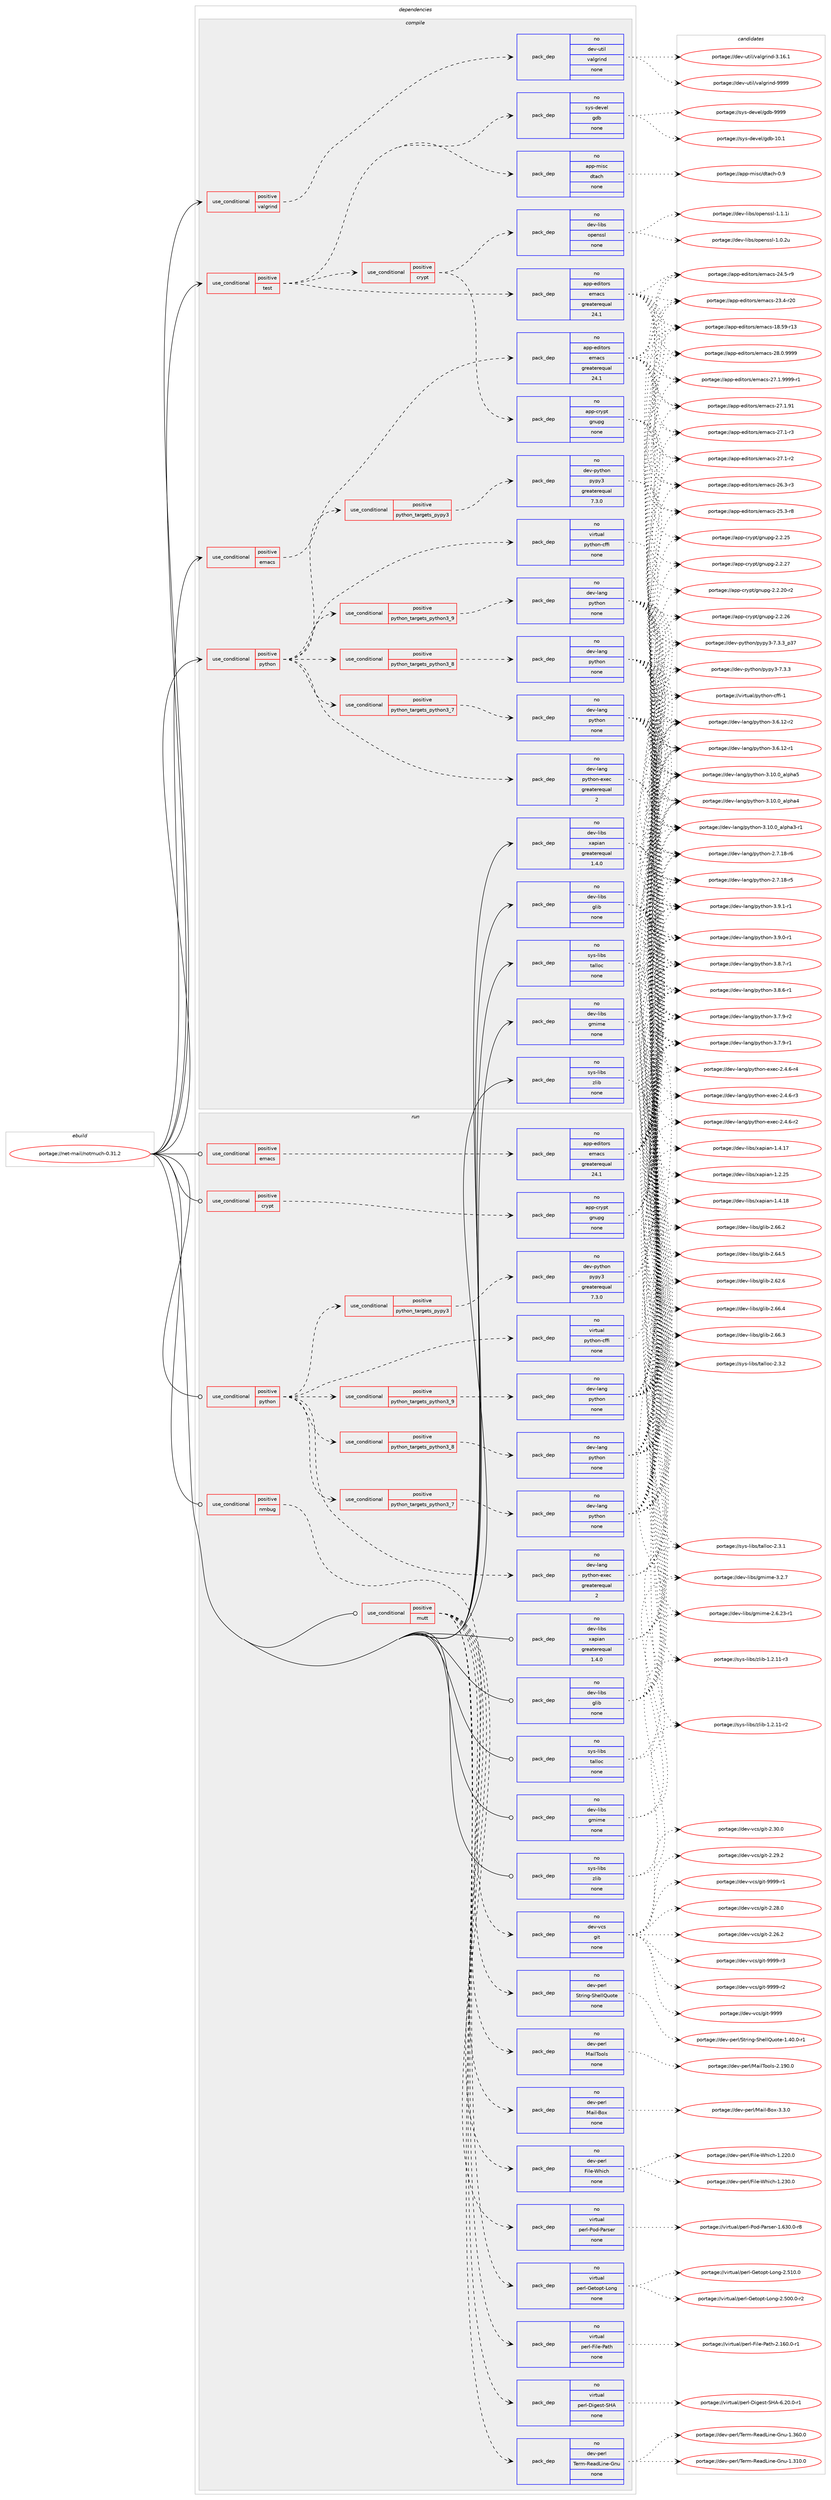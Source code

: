 digraph prolog {

# *************
# Graph options
# *************

newrank=true;
concentrate=true;
compound=true;
graph [rankdir=LR,fontname=Helvetica,fontsize=10,ranksep=1.5];#, ranksep=2.5, nodesep=0.2];
edge  [arrowhead=vee];
node  [fontname=Helvetica,fontsize=10];

# **********
# The ebuild
# **********

subgraph cluster_leftcol {
color=gray;
label=<<i>ebuild</i>>;
id [label="portage://net-mail/notmuch-0.31.2", color=red, width=4, href="../net-mail/notmuch-0.31.2.svg"];
}

# ****************
# The dependencies
# ****************

subgraph cluster_midcol {
color=gray;
label=<<i>dependencies</i>>;
subgraph cluster_compile {
fillcolor="#eeeeee";
style=filled;
label=<<i>compile</i>>;
subgraph cond7686 {
dependency25230 [label=<<TABLE BORDER="0" CELLBORDER="1" CELLSPACING="0" CELLPADDING="4"><TR><TD ROWSPAN="3" CELLPADDING="10">use_conditional</TD></TR><TR><TD>positive</TD></TR><TR><TD>emacs</TD></TR></TABLE>>, shape=none, color=red];
subgraph pack17319 {
dependency25231 [label=<<TABLE BORDER="0" CELLBORDER="1" CELLSPACING="0" CELLPADDING="4" WIDTH="220"><TR><TD ROWSPAN="6" CELLPADDING="30">pack_dep</TD></TR><TR><TD WIDTH="110">no</TD></TR><TR><TD>app-editors</TD></TR><TR><TD>emacs</TD></TR><TR><TD>greaterequal</TD></TR><TR><TD>24.1</TD></TR></TABLE>>, shape=none, color=blue];
}
dependency25230:e -> dependency25231:w [weight=20,style="dashed",arrowhead="vee"];
}
id:e -> dependency25230:w [weight=20,style="solid",arrowhead="vee"];
subgraph cond7687 {
dependency25232 [label=<<TABLE BORDER="0" CELLBORDER="1" CELLSPACING="0" CELLPADDING="4"><TR><TD ROWSPAN="3" CELLPADDING="10">use_conditional</TD></TR><TR><TD>positive</TD></TR><TR><TD>python</TD></TR></TABLE>>, shape=none, color=red];
subgraph cond7688 {
dependency25233 [label=<<TABLE BORDER="0" CELLBORDER="1" CELLSPACING="0" CELLPADDING="4"><TR><TD ROWSPAN="3" CELLPADDING="10">use_conditional</TD></TR><TR><TD>positive</TD></TR><TR><TD>python_targets_pypy3</TD></TR></TABLE>>, shape=none, color=red];
subgraph pack17320 {
dependency25234 [label=<<TABLE BORDER="0" CELLBORDER="1" CELLSPACING="0" CELLPADDING="4" WIDTH="220"><TR><TD ROWSPAN="6" CELLPADDING="30">pack_dep</TD></TR><TR><TD WIDTH="110">no</TD></TR><TR><TD>dev-python</TD></TR><TR><TD>pypy3</TD></TR><TR><TD>greaterequal</TD></TR><TR><TD>7.3.0</TD></TR></TABLE>>, shape=none, color=blue];
}
dependency25233:e -> dependency25234:w [weight=20,style="dashed",arrowhead="vee"];
}
dependency25232:e -> dependency25233:w [weight=20,style="dashed",arrowhead="vee"];
subgraph cond7689 {
dependency25235 [label=<<TABLE BORDER="0" CELLBORDER="1" CELLSPACING="0" CELLPADDING="4"><TR><TD ROWSPAN="3" CELLPADDING="10">use_conditional</TD></TR><TR><TD>positive</TD></TR><TR><TD>python_targets_python3_7</TD></TR></TABLE>>, shape=none, color=red];
subgraph pack17321 {
dependency25236 [label=<<TABLE BORDER="0" CELLBORDER="1" CELLSPACING="0" CELLPADDING="4" WIDTH="220"><TR><TD ROWSPAN="6" CELLPADDING="30">pack_dep</TD></TR><TR><TD WIDTH="110">no</TD></TR><TR><TD>dev-lang</TD></TR><TR><TD>python</TD></TR><TR><TD>none</TD></TR><TR><TD></TD></TR></TABLE>>, shape=none, color=blue];
}
dependency25235:e -> dependency25236:w [weight=20,style="dashed",arrowhead="vee"];
}
dependency25232:e -> dependency25235:w [weight=20,style="dashed",arrowhead="vee"];
subgraph cond7690 {
dependency25237 [label=<<TABLE BORDER="0" CELLBORDER="1" CELLSPACING="0" CELLPADDING="4"><TR><TD ROWSPAN="3" CELLPADDING="10">use_conditional</TD></TR><TR><TD>positive</TD></TR><TR><TD>python_targets_python3_8</TD></TR></TABLE>>, shape=none, color=red];
subgraph pack17322 {
dependency25238 [label=<<TABLE BORDER="0" CELLBORDER="1" CELLSPACING="0" CELLPADDING="4" WIDTH="220"><TR><TD ROWSPAN="6" CELLPADDING="30">pack_dep</TD></TR><TR><TD WIDTH="110">no</TD></TR><TR><TD>dev-lang</TD></TR><TR><TD>python</TD></TR><TR><TD>none</TD></TR><TR><TD></TD></TR></TABLE>>, shape=none, color=blue];
}
dependency25237:e -> dependency25238:w [weight=20,style="dashed",arrowhead="vee"];
}
dependency25232:e -> dependency25237:w [weight=20,style="dashed",arrowhead="vee"];
subgraph cond7691 {
dependency25239 [label=<<TABLE BORDER="0" CELLBORDER="1" CELLSPACING="0" CELLPADDING="4"><TR><TD ROWSPAN="3" CELLPADDING="10">use_conditional</TD></TR><TR><TD>positive</TD></TR><TR><TD>python_targets_python3_9</TD></TR></TABLE>>, shape=none, color=red];
subgraph pack17323 {
dependency25240 [label=<<TABLE BORDER="0" CELLBORDER="1" CELLSPACING="0" CELLPADDING="4" WIDTH="220"><TR><TD ROWSPAN="6" CELLPADDING="30">pack_dep</TD></TR><TR><TD WIDTH="110">no</TD></TR><TR><TD>dev-lang</TD></TR><TR><TD>python</TD></TR><TR><TD>none</TD></TR><TR><TD></TD></TR></TABLE>>, shape=none, color=blue];
}
dependency25239:e -> dependency25240:w [weight=20,style="dashed",arrowhead="vee"];
}
dependency25232:e -> dependency25239:w [weight=20,style="dashed",arrowhead="vee"];
subgraph pack17324 {
dependency25241 [label=<<TABLE BORDER="0" CELLBORDER="1" CELLSPACING="0" CELLPADDING="4" WIDTH="220"><TR><TD ROWSPAN="6" CELLPADDING="30">pack_dep</TD></TR><TR><TD WIDTH="110">no</TD></TR><TR><TD>dev-lang</TD></TR><TR><TD>python-exec</TD></TR><TR><TD>greaterequal</TD></TR><TR><TD>2</TD></TR></TABLE>>, shape=none, color=blue];
}
dependency25232:e -> dependency25241:w [weight=20,style="dashed",arrowhead="vee"];
subgraph pack17325 {
dependency25242 [label=<<TABLE BORDER="0" CELLBORDER="1" CELLSPACING="0" CELLPADDING="4" WIDTH="220"><TR><TD ROWSPAN="6" CELLPADDING="30">pack_dep</TD></TR><TR><TD WIDTH="110">no</TD></TR><TR><TD>virtual</TD></TR><TR><TD>python-cffi</TD></TR><TR><TD>none</TD></TR><TR><TD></TD></TR></TABLE>>, shape=none, color=blue];
}
dependency25232:e -> dependency25242:w [weight=20,style="dashed",arrowhead="vee"];
}
id:e -> dependency25232:w [weight=20,style="solid",arrowhead="vee"];
subgraph cond7692 {
dependency25243 [label=<<TABLE BORDER="0" CELLBORDER="1" CELLSPACING="0" CELLPADDING="4"><TR><TD ROWSPAN="3" CELLPADDING="10">use_conditional</TD></TR><TR><TD>positive</TD></TR><TR><TD>test</TD></TR></TABLE>>, shape=none, color=red];
subgraph pack17326 {
dependency25244 [label=<<TABLE BORDER="0" CELLBORDER="1" CELLSPACING="0" CELLPADDING="4" WIDTH="220"><TR><TD ROWSPAN="6" CELLPADDING="30">pack_dep</TD></TR><TR><TD WIDTH="110">no</TD></TR><TR><TD>app-editors</TD></TR><TR><TD>emacs</TD></TR><TR><TD>greaterequal</TD></TR><TR><TD>24.1</TD></TR></TABLE>>, shape=none, color=blue];
}
dependency25243:e -> dependency25244:w [weight=20,style="dashed",arrowhead="vee"];
subgraph pack17327 {
dependency25245 [label=<<TABLE BORDER="0" CELLBORDER="1" CELLSPACING="0" CELLPADDING="4" WIDTH="220"><TR><TD ROWSPAN="6" CELLPADDING="30">pack_dep</TD></TR><TR><TD WIDTH="110">no</TD></TR><TR><TD>app-misc</TD></TR><TR><TD>dtach</TD></TR><TR><TD>none</TD></TR><TR><TD></TD></TR></TABLE>>, shape=none, color=blue];
}
dependency25243:e -> dependency25245:w [weight=20,style="dashed",arrowhead="vee"];
subgraph pack17328 {
dependency25246 [label=<<TABLE BORDER="0" CELLBORDER="1" CELLSPACING="0" CELLPADDING="4" WIDTH="220"><TR><TD ROWSPAN="6" CELLPADDING="30">pack_dep</TD></TR><TR><TD WIDTH="110">no</TD></TR><TR><TD>sys-devel</TD></TR><TR><TD>gdb</TD></TR><TR><TD>none</TD></TR><TR><TD></TD></TR></TABLE>>, shape=none, color=blue];
}
dependency25243:e -> dependency25246:w [weight=20,style="dashed",arrowhead="vee"];
subgraph cond7693 {
dependency25247 [label=<<TABLE BORDER="0" CELLBORDER="1" CELLSPACING="0" CELLPADDING="4"><TR><TD ROWSPAN="3" CELLPADDING="10">use_conditional</TD></TR><TR><TD>positive</TD></TR><TR><TD>crypt</TD></TR></TABLE>>, shape=none, color=red];
subgraph pack17329 {
dependency25248 [label=<<TABLE BORDER="0" CELLBORDER="1" CELLSPACING="0" CELLPADDING="4" WIDTH="220"><TR><TD ROWSPAN="6" CELLPADDING="30">pack_dep</TD></TR><TR><TD WIDTH="110">no</TD></TR><TR><TD>app-crypt</TD></TR><TR><TD>gnupg</TD></TR><TR><TD>none</TD></TR><TR><TD></TD></TR></TABLE>>, shape=none, color=blue];
}
dependency25247:e -> dependency25248:w [weight=20,style="dashed",arrowhead="vee"];
subgraph pack17330 {
dependency25249 [label=<<TABLE BORDER="0" CELLBORDER="1" CELLSPACING="0" CELLPADDING="4" WIDTH="220"><TR><TD ROWSPAN="6" CELLPADDING="30">pack_dep</TD></TR><TR><TD WIDTH="110">no</TD></TR><TR><TD>dev-libs</TD></TR><TR><TD>openssl</TD></TR><TR><TD>none</TD></TR><TR><TD></TD></TR></TABLE>>, shape=none, color=blue];
}
dependency25247:e -> dependency25249:w [weight=20,style="dashed",arrowhead="vee"];
}
dependency25243:e -> dependency25247:w [weight=20,style="dashed",arrowhead="vee"];
}
id:e -> dependency25243:w [weight=20,style="solid",arrowhead="vee"];
subgraph cond7694 {
dependency25250 [label=<<TABLE BORDER="0" CELLBORDER="1" CELLSPACING="0" CELLPADDING="4"><TR><TD ROWSPAN="3" CELLPADDING="10">use_conditional</TD></TR><TR><TD>positive</TD></TR><TR><TD>valgrind</TD></TR></TABLE>>, shape=none, color=red];
subgraph pack17331 {
dependency25251 [label=<<TABLE BORDER="0" CELLBORDER="1" CELLSPACING="0" CELLPADDING="4" WIDTH="220"><TR><TD ROWSPAN="6" CELLPADDING="30">pack_dep</TD></TR><TR><TD WIDTH="110">no</TD></TR><TR><TD>dev-util</TD></TR><TR><TD>valgrind</TD></TR><TR><TD>none</TD></TR><TR><TD></TD></TR></TABLE>>, shape=none, color=blue];
}
dependency25250:e -> dependency25251:w [weight=20,style="dashed",arrowhead="vee"];
}
id:e -> dependency25250:w [weight=20,style="solid",arrowhead="vee"];
subgraph pack17332 {
dependency25252 [label=<<TABLE BORDER="0" CELLBORDER="1" CELLSPACING="0" CELLPADDING="4" WIDTH="220"><TR><TD ROWSPAN="6" CELLPADDING="30">pack_dep</TD></TR><TR><TD WIDTH="110">no</TD></TR><TR><TD>dev-libs</TD></TR><TR><TD>glib</TD></TR><TR><TD>none</TD></TR><TR><TD></TD></TR></TABLE>>, shape=none, color=blue];
}
id:e -> dependency25252:w [weight=20,style="solid",arrowhead="vee"];
subgraph pack17333 {
dependency25253 [label=<<TABLE BORDER="0" CELLBORDER="1" CELLSPACING="0" CELLPADDING="4" WIDTH="220"><TR><TD ROWSPAN="6" CELLPADDING="30">pack_dep</TD></TR><TR><TD WIDTH="110">no</TD></TR><TR><TD>dev-libs</TD></TR><TR><TD>gmime</TD></TR><TR><TD>none</TD></TR><TR><TD></TD></TR></TABLE>>, shape=none, color=blue];
}
id:e -> dependency25253:w [weight=20,style="solid",arrowhead="vee"];
subgraph pack17334 {
dependency25254 [label=<<TABLE BORDER="0" CELLBORDER="1" CELLSPACING="0" CELLPADDING="4" WIDTH="220"><TR><TD ROWSPAN="6" CELLPADDING="30">pack_dep</TD></TR><TR><TD WIDTH="110">no</TD></TR><TR><TD>dev-libs</TD></TR><TR><TD>xapian</TD></TR><TR><TD>greaterequal</TD></TR><TR><TD>1.4.0</TD></TR></TABLE>>, shape=none, color=blue];
}
id:e -> dependency25254:w [weight=20,style="solid",arrowhead="vee"];
subgraph pack17335 {
dependency25255 [label=<<TABLE BORDER="0" CELLBORDER="1" CELLSPACING="0" CELLPADDING="4" WIDTH="220"><TR><TD ROWSPAN="6" CELLPADDING="30">pack_dep</TD></TR><TR><TD WIDTH="110">no</TD></TR><TR><TD>sys-libs</TD></TR><TR><TD>talloc</TD></TR><TR><TD>none</TD></TR><TR><TD></TD></TR></TABLE>>, shape=none, color=blue];
}
id:e -> dependency25255:w [weight=20,style="solid",arrowhead="vee"];
subgraph pack17336 {
dependency25256 [label=<<TABLE BORDER="0" CELLBORDER="1" CELLSPACING="0" CELLPADDING="4" WIDTH="220"><TR><TD ROWSPAN="6" CELLPADDING="30">pack_dep</TD></TR><TR><TD WIDTH="110">no</TD></TR><TR><TD>sys-libs</TD></TR><TR><TD>zlib</TD></TR><TR><TD>none</TD></TR><TR><TD></TD></TR></TABLE>>, shape=none, color=blue];
}
id:e -> dependency25256:w [weight=20,style="solid",arrowhead="vee"];
}
subgraph cluster_compileandrun {
fillcolor="#eeeeee";
style=filled;
label=<<i>compile and run</i>>;
}
subgraph cluster_run {
fillcolor="#eeeeee";
style=filled;
label=<<i>run</i>>;
subgraph cond7695 {
dependency25257 [label=<<TABLE BORDER="0" CELLBORDER="1" CELLSPACING="0" CELLPADDING="4"><TR><TD ROWSPAN="3" CELLPADDING="10">use_conditional</TD></TR><TR><TD>positive</TD></TR><TR><TD>crypt</TD></TR></TABLE>>, shape=none, color=red];
subgraph pack17337 {
dependency25258 [label=<<TABLE BORDER="0" CELLBORDER="1" CELLSPACING="0" CELLPADDING="4" WIDTH="220"><TR><TD ROWSPAN="6" CELLPADDING="30">pack_dep</TD></TR><TR><TD WIDTH="110">no</TD></TR><TR><TD>app-crypt</TD></TR><TR><TD>gnupg</TD></TR><TR><TD>none</TD></TR><TR><TD></TD></TR></TABLE>>, shape=none, color=blue];
}
dependency25257:e -> dependency25258:w [weight=20,style="dashed",arrowhead="vee"];
}
id:e -> dependency25257:w [weight=20,style="solid",arrowhead="odot"];
subgraph cond7696 {
dependency25259 [label=<<TABLE BORDER="0" CELLBORDER="1" CELLSPACING="0" CELLPADDING="4"><TR><TD ROWSPAN="3" CELLPADDING="10">use_conditional</TD></TR><TR><TD>positive</TD></TR><TR><TD>emacs</TD></TR></TABLE>>, shape=none, color=red];
subgraph pack17338 {
dependency25260 [label=<<TABLE BORDER="0" CELLBORDER="1" CELLSPACING="0" CELLPADDING="4" WIDTH="220"><TR><TD ROWSPAN="6" CELLPADDING="30">pack_dep</TD></TR><TR><TD WIDTH="110">no</TD></TR><TR><TD>app-editors</TD></TR><TR><TD>emacs</TD></TR><TR><TD>greaterequal</TD></TR><TR><TD>24.1</TD></TR></TABLE>>, shape=none, color=blue];
}
dependency25259:e -> dependency25260:w [weight=20,style="dashed",arrowhead="vee"];
}
id:e -> dependency25259:w [weight=20,style="solid",arrowhead="odot"];
subgraph cond7697 {
dependency25261 [label=<<TABLE BORDER="0" CELLBORDER="1" CELLSPACING="0" CELLPADDING="4"><TR><TD ROWSPAN="3" CELLPADDING="10">use_conditional</TD></TR><TR><TD>positive</TD></TR><TR><TD>mutt</TD></TR></TABLE>>, shape=none, color=red];
subgraph pack17339 {
dependency25262 [label=<<TABLE BORDER="0" CELLBORDER="1" CELLSPACING="0" CELLPADDING="4" WIDTH="220"><TR><TD ROWSPAN="6" CELLPADDING="30">pack_dep</TD></TR><TR><TD WIDTH="110">no</TD></TR><TR><TD>dev-perl</TD></TR><TR><TD>File-Which</TD></TR><TR><TD>none</TD></TR><TR><TD></TD></TR></TABLE>>, shape=none, color=blue];
}
dependency25261:e -> dependency25262:w [weight=20,style="dashed",arrowhead="vee"];
subgraph pack17340 {
dependency25263 [label=<<TABLE BORDER="0" CELLBORDER="1" CELLSPACING="0" CELLPADDING="4" WIDTH="220"><TR><TD ROWSPAN="6" CELLPADDING="30">pack_dep</TD></TR><TR><TD WIDTH="110">no</TD></TR><TR><TD>dev-perl</TD></TR><TR><TD>Mail-Box</TD></TR><TR><TD>none</TD></TR><TR><TD></TD></TR></TABLE>>, shape=none, color=blue];
}
dependency25261:e -> dependency25263:w [weight=20,style="dashed",arrowhead="vee"];
subgraph pack17341 {
dependency25264 [label=<<TABLE BORDER="0" CELLBORDER="1" CELLSPACING="0" CELLPADDING="4" WIDTH="220"><TR><TD ROWSPAN="6" CELLPADDING="30">pack_dep</TD></TR><TR><TD WIDTH="110">no</TD></TR><TR><TD>dev-perl</TD></TR><TR><TD>MailTools</TD></TR><TR><TD>none</TD></TR><TR><TD></TD></TR></TABLE>>, shape=none, color=blue];
}
dependency25261:e -> dependency25264:w [weight=20,style="dashed",arrowhead="vee"];
subgraph pack17342 {
dependency25265 [label=<<TABLE BORDER="0" CELLBORDER="1" CELLSPACING="0" CELLPADDING="4" WIDTH="220"><TR><TD ROWSPAN="6" CELLPADDING="30">pack_dep</TD></TR><TR><TD WIDTH="110">no</TD></TR><TR><TD>dev-perl</TD></TR><TR><TD>String-ShellQuote</TD></TR><TR><TD>none</TD></TR><TR><TD></TD></TR></TABLE>>, shape=none, color=blue];
}
dependency25261:e -> dependency25265:w [weight=20,style="dashed",arrowhead="vee"];
subgraph pack17343 {
dependency25266 [label=<<TABLE BORDER="0" CELLBORDER="1" CELLSPACING="0" CELLPADDING="4" WIDTH="220"><TR><TD ROWSPAN="6" CELLPADDING="30">pack_dep</TD></TR><TR><TD WIDTH="110">no</TD></TR><TR><TD>dev-perl</TD></TR><TR><TD>Term-ReadLine-Gnu</TD></TR><TR><TD>none</TD></TR><TR><TD></TD></TR></TABLE>>, shape=none, color=blue];
}
dependency25261:e -> dependency25266:w [weight=20,style="dashed",arrowhead="vee"];
subgraph pack17344 {
dependency25267 [label=<<TABLE BORDER="0" CELLBORDER="1" CELLSPACING="0" CELLPADDING="4" WIDTH="220"><TR><TD ROWSPAN="6" CELLPADDING="30">pack_dep</TD></TR><TR><TD WIDTH="110">no</TD></TR><TR><TD>virtual</TD></TR><TR><TD>perl-Digest-SHA</TD></TR><TR><TD>none</TD></TR><TR><TD></TD></TR></TABLE>>, shape=none, color=blue];
}
dependency25261:e -> dependency25267:w [weight=20,style="dashed",arrowhead="vee"];
subgraph pack17345 {
dependency25268 [label=<<TABLE BORDER="0" CELLBORDER="1" CELLSPACING="0" CELLPADDING="4" WIDTH="220"><TR><TD ROWSPAN="6" CELLPADDING="30">pack_dep</TD></TR><TR><TD WIDTH="110">no</TD></TR><TR><TD>virtual</TD></TR><TR><TD>perl-File-Path</TD></TR><TR><TD>none</TD></TR><TR><TD></TD></TR></TABLE>>, shape=none, color=blue];
}
dependency25261:e -> dependency25268:w [weight=20,style="dashed",arrowhead="vee"];
subgraph pack17346 {
dependency25269 [label=<<TABLE BORDER="0" CELLBORDER="1" CELLSPACING="0" CELLPADDING="4" WIDTH="220"><TR><TD ROWSPAN="6" CELLPADDING="30">pack_dep</TD></TR><TR><TD WIDTH="110">no</TD></TR><TR><TD>virtual</TD></TR><TR><TD>perl-Getopt-Long</TD></TR><TR><TD>none</TD></TR><TR><TD></TD></TR></TABLE>>, shape=none, color=blue];
}
dependency25261:e -> dependency25269:w [weight=20,style="dashed",arrowhead="vee"];
subgraph pack17347 {
dependency25270 [label=<<TABLE BORDER="0" CELLBORDER="1" CELLSPACING="0" CELLPADDING="4" WIDTH="220"><TR><TD ROWSPAN="6" CELLPADDING="30">pack_dep</TD></TR><TR><TD WIDTH="110">no</TD></TR><TR><TD>virtual</TD></TR><TR><TD>perl-Pod-Parser</TD></TR><TR><TD>none</TD></TR><TR><TD></TD></TR></TABLE>>, shape=none, color=blue];
}
dependency25261:e -> dependency25270:w [weight=20,style="dashed",arrowhead="vee"];
}
id:e -> dependency25261:w [weight=20,style="solid",arrowhead="odot"];
subgraph cond7698 {
dependency25271 [label=<<TABLE BORDER="0" CELLBORDER="1" CELLSPACING="0" CELLPADDING="4"><TR><TD ROWSPAN="3" CELLPADDING="10">use_conditional</TD></TR><TR><TD>positive</TD></TR><TR><TD>nmbug</TD></TR></TABLE>>, shape=none, color=red];
subgraph pack17348 {
dependency25272 [label=<<TABLE BORDER="0" CELLBORDER="1" CELLSPACING="0" CELLPADDING="4" WIDTH="220"><TR><TD ROWSPAN="6" CELLPADDING="30">pack_dep</TD></TR><TR><TD WIDTH="110">no</TD></TR><TR><TD>dev-vcs</TD></TR><TR><TD>git</TD></TR><TR><TD>none</TD></TR><TR><TD></TD></TR></TABLE>>, shape=none, color=blue];
}
dependency25271:e -> dependency25272:w [weight=20,style="dashed",arrowhead="vee"];
}
id:e -> dependency25271:w [weight=20,style="solid",arrowhead="odot"];
subgraph cond7699 {
dependency25273 [label=<<TABLE BORDER="0" CELLBORDER="1" CELLSPACING="0" CELLPADDING="4"><TR><TD ROWSPAN="3" CELLPADDING="10">use_conditional</TD></TR><TR><TD>positive</TD></TR><TR><TD>python</TD></TR></TABLE>>, shape=none, color=red];
subgraph cond7700 {
dependency25274 [label=<<TABLE BORDER="0" CELLBORDER="1" CELLSPACING="0" CELLPADDING="4"><TR><TD ROWSPAN="3" CELLPADDING="10">use_conditional</TD></TR><TR><TD>positive</TD></TR><TR><TD>python_targets_pypy3</TD></TR></TABLE>>, shape=none, color=red];
subgraph pack17349 {
dependency25275 [label=<<TABLE BORDER="0" CELLBORDER="1" CELLSPACING="0" CELLPADDING="4" WIDTH="220"><TR><TD ROWSPAN="6" CELLPADDING="30">pack_dep</TD></TR><TR><TD WIDTH="110">no</TD></TR><TR><TD>dev-python</TD></TR><TR><TD>pypy3</TD></TR><TR><TD>greaterequal</TD></TR><TR><TD>7.3.0</TD></TR></TABLE>>, shape=none, color=blue];
}
dependency25274:e -> dependency25275:w [weight=20,style="dashed",arrowhead="vee"];
}
dependency25273:e -> dependency25274:w [weight=20,style="dashed",arrowhead="vee"];
subgraph cond7701 {
dependency25276 [label=<<TABLE BORDER="0" CELLBORDER="1" CELLSPACING="0" CELLPADDING="4"><TR><TD ROWSPAN="3" CELLPADDING="10">use_conditional</TD></TR><TR><TD>positive</TD></TR><TR><TD>python_targets_python3_7</TD></TR></TABLE>>, shape=none, color=red];
subgraph pack17350 {
dependency25277 [label=<<TABLE BORDER="0" CELLBORDER="1" CELLSPACING="0" CELLPADDING="4" WIDTH="220"><TR><TD ROWSPAN="6" CELLPADDING="30">pack_dep</TD></TR><TR><TD WIDTH="110">no</TD></TR><TR><TD>dev-lang</TD></TR><TR><TD>python</TD></TR><TR><TD>none</TD></TR><TR><TD></TD></TR></TABLE>>, shape=none, color=blue];
}
dependency25276:e -> dependency25277:w [weight=20,style="dashed",arrowhead="vee"];
}
dependency25273:e -> dependency25276:w [weight=20,style="dashed",arrowhead="vee"];
subgraph cond7702 {
dependency25278 [label=<<TABLE BORDER="0" CELLBORDER="1" CELLSPACING="0" CELLPADDING="4"><TR><TD ROWSPAN="3" CELLPADDING="10">use_conditional</TD></TR><TR><TD>positive</TD></TR><TR><TD>python_targets_python3_8</TD></TR></TABLE>>, shape=none, color=red];
subgraph pack17351 {
dependency25279 [label=<<TABLE BORDER="0" CELLBORDER="1" CELLSPACING="0" CELLPADDING="4" WIDTH="220"><TR><TD ROWSPAN="6" CELLPADDING="30">pack_dep</TD></TR><TR><TD WIDTH="110">no</TD></TR><TR><TD>dev-lang</TD></TR><TR><TD>python</TD></TR><TR><TD>none</TD></TR><TR><TD></TD></TR></TABLE>>, shape=none, color=blue];
}
dependency25278:e -> dependency25279:w [weight=20,style="dashed",arrowhead="vee"];
}
dependency25273:e -> dependency25278:w [weight=20,style="dashed",arrowhead="vee"];
subgraph cond7703 {
dependency25280 [label=<<TABLE BORDER="0" CELLBORDER="1" CELLSPACING="0" CELLPADDING="4"><TR><TD ROWSPAN="3" CELLPADDING="10">use_conditional</TD></TR><TR><TD>positive</TD></TR><TR><TD>python_targets_python3_9</TD></TR></TABLE>>, shape=none, color=red];
subgraph pack17352 {
dependency25281 [label=<<TABLE BORDER="0" CELLBORDER="1" CELLSPACING="0" CELLPADDING="4" WIDTH="220"><TR><TD ROWSPAN="6" CELLPADDING="30">pack_dep</TD></TR><TR><TD WIDTH="110">no</TD></TR><TR><TD>dev-lang</TD></TR><TR><TD>python</TD></TR><TR><TD>none</TD></TR><TR><TD></TD></TR></TABLE>>, shape=none, color=blue];
}
dependency25280:e -> dependency25281:w [weight=20,style="dashed",arrowhead="vee"];
}
dependency25273:e -> dependency25280:w [weight=20,style="dashed",arrowhead="vee"];
subgraph pack17353 {
dependency25282 [label=<<TABLE BORDER="0" CELLBORDER="1" CELLSPACING="0" CELLPADDING="4" WIDTH="220"><TR><TD ROWSPAN="6" CELLPADDING="30">pack_dep</TD></TR><TR><TD WIDTH="110">no</TD></TR><TR><TD>dev-lang</TD></TR><TR><TD>python-exec</TD></TR><TR><TD>greaterequal</TD></TR><TR><TD>2</TD></TR></TABLE>>, shape=none, color=blue];
}
dependency25273:e -> dependency25282:w [weight=20,style="dashed",arrowhead="vee"];
subgraph pack17354 {
dependency25283 [label=<<TABLE BORDER="0" CELLBORDER="1" CELLSPACING="0" CELLPADDING="4" WIDTH="220"><TR><TD ROWSPAN="6" CELLPADDING="30">pack_dep</TD></TR><TR><TD WIDTH="110">no</TD></TR><TR><TD>virtual</TD></TR><TR><TD>python-cffi</TD></TR><TR><TD>none</TD></TR><TR><TD></TD></TR></TABLE>>, shape=none, color=blue];
}
dependency25273:e -> dependency25283:w [weight=20,style="dashed",arrowhead="vee"];
}
id:e -> dependency25273:w [weight=20,style="solid",arrowhead="odot"];
subgraph pack17355 {
dependency25284 [label=<<TABLE BORDER="0" CELLBORDER="1" CELLSPACING="0" CELLPADDING="4" WIDTH="220"><TR><TD ROWSPAN="6" CELLPADDING="30">pack_dep</TD></TR><TR><TD WIDTH="110">no</TD></TR><TR><TD>dev-libs</TD></TR><TR><TD>glib</TD></TR><TR><TD>none</TD></TR><TR><TD></TD></TR></TABLE>>, shape=none, color=blue];
}
id:e -> dependency25284:w [weight=20,style="solid",arrowhead="odot"];
subgraph pack17356 {
dependency25285 [label=<<TABLE BORDER="0" CELLBORDER="1" CELLSPACING="0" CELLPADDING="4" WIDTH="220"><TR><TD ROWSPAN="6" CELLPADDING="30">pack_dep</TD></TR><TR><TD WIDTH="110">no</TD></TR><TR><TD>dev-libs</TD></TR><TR><TD>gmime</TD></TR><TR><TD>none</TD></TR><TR><TD></TD></TR></TABLE>>, shape=none, color=blue];
}
id:e -> dependency25285:w [weight=20,style="solid",arrowhead="odot"];
subgraph pack17357 {
dependency25286 [label=<<TABLE BORDER="0" CELLBORDER="1" CELLSPACING="0" CELLPADDING="4" WIDTH="220"><TR><TD ROWSPAN="6" CELLPADDING="30">pack_dep</TD></TR><TR><TD WIDTH="110">no</TD></TR><TR><TD>dev-libs</TD></TR><TR><TD>xapian</TD></TR><TR><TD>greaterequal</TD></TR><TR><TD>1.4.0</TD></TR></TABLE>>, shape=none, color=blue];
}
id:e -> dependency25286:w [weight=20,style="solid",arrowhead="odot"];
subgraph pack17358 {
dependency25287 [label=<<TABLE BORDER="0" CELLBORDER="1" CELLSPACING="0" CELLPADDING="4" WIDTH="220"><TR><TD ROWSPAN="6" CELLPADDING="30">pack_dep</TD></TR><TR><TD WIDTH="110">no</TD></TR><TR><TD>sys-libs</TD></TR><TR><TD>talloc</TD></TR><TR><TD>none</TD></TR><TR><TD></TD></TR></TABLE>>, shape=none, color=blue];
}
id:e -> dependency25287:w [weight=20,style="solid",arrowhead="odot"];
subgraph pack17359 {
dependency25288 [label=<<TABLE BORDER="0" CELLBORDER="1" CELLSPACING="0" CELLPADDING="4" WIDTH="220"><TR><TD ROWSPAN="6" CELLPADDING="30">pack_dep</TD></TR><TR><TD WIDTH="110">no</TD></TR><TR><TD>sys-libs</TD></TR><TR><TD>zlib</TD></TR><TR><TD>none</TD></TR><TR><TD></TD></TR></TABLE>>, shape=none, color=blue];
}
id:e -> dependency25288:w [weight=20,style="solid",arrowhead="odot"];
}
}

# **************
# The candidates
# **************

subgraph cluster_choices {
rank=same;
color=gray;
label=<<i>candidates</i>>;

subgraph choice17319 {
color=black;
nodesep=1;
choice971121124510110010511611111411547101109979911545505646484657575757 [label="portage://app-editors/emacs-28.0.9999", color=red, width=4,href="../app-editors/emacs-28.0.9999.svg"];
choice9711211245101100105116111114115471011099799115455055464946575757574511449 [label="portage://app-editors/emacs-27.1.9999-r1", color=red, width=4,href="../app-editors/emacs-27.1.9999-r1.svg"];
choice97112112451011001051161111141154710110997991154550554649465749 [label="portage://app-editors/emacs-27.1.91", color=red, width=4,href="../app-editors/emacs-27.1.91.svg"];
choice971121124510110010511611111411547101109979911545505546494511451 [label="portage://app-editors/emacs-27.1-r3", color=red, width=4,href="../app-editors/emacs-27.1-r3.svg"];
choice971121124510110010511611111411547101109979911545505546494511450 [label="portage://app-editors/emacs-27.1-r2", color=red, width=4,href="../app-editors/emacs-27.1-r2.svg"];
choice971121124510110010511611111411547101109979911545505446514511451 [label="portage://app-editors/emacs-26.3-r3", color=red, width=4,href="../app-editors/emacs-26.3-r3.svg"];
choice971121124510110010511611111411547101109979911545505346514511456 [label="portage://app-editors/emacs-25.3-r8", color=red, width=4,href="../app-editors/emacs-25.3-r8.svg"];
choice971121124510110010511611111411547101109979911545505246534511457 [label="portage://app-editors/emacs-24.5-r9", color=red, width=4,href="../app-editors/emacs-24.5-r9.svg"];
choice97112112451011001051161111141154710110997991154550514652451145048 [label="portage://app-editors/emacs-23.4-r20", color=red, width=4,href="../app-editors/emacs-23.4-r20.svg"];
choice9711211245101100105116111114115471011099799115454956465357451144951 [label="portage://app-editors/emacs-18.59-r13", color=red, width=4,href="../app-editors/emacs-18.59-r13.svg"];
dependency25231:e -> choice971121124510110010511611111411547101109979911545505646484657575757:w [style=dotted,weight="100"];
dependency25231:e -> choice9711211245101100105116111114115471011099799115455055464946575757574511449:w [style=dotted,weight="100"];
dependency25231:e -> choice97112112451011001051161111141154710110997991154550554649465749:w [style=dotted,weight="100"];
dependency25231:e -> choice971121124510110010511611111411547101109979911545505546494511451:w [style=dotted,weight="100"];
dependency25231:e -> choice971121124510110010511611111411547101109979911545505546494511450:w [style=dotted,weight="100"];
dependency25231:e -> choice971121124510110010511611111411547101109979911545505446514511451:w [style=dotted,weight="100"];
dependency25231:e -> choice971121124510110010511611111411547101109979911545505346514511456:w [style=dotted,weight="100"];
dependency25231:e -> choice971121124510110010511611111411547101109979911545505246534511457:w [style=dotted,weight="100"];
dependency25231:e -> choice97112112451011001051161111141154710110997991154550514652451145048:w [style=dotted,weight="100"];
dependency25231:e -> choice9711211245101100105116111114115471011099799115454956465357451144951:w [style=dotted,weight="100"];
}
subgraph choice17320 {
color=black;
nodesep=1;
choice100101118451121211161041111104711212111212151455546514651951125155 [label="portage://dev-python/pypy3-7.3.3_p37", color=red, width=4,href="../dev-python/pypy3-7.3.3_p37.svg"];
choice100101118451121211161041111104711212111212151455546514651 [label="portage://dev-python/pypy3-7.3.3", color=red, width=4,href="../dev-python/pypy3-7.3.3.svg"];
dependency25234:e -> choice100101118451121211161041111104711212111212151455546514651951125155:w [style=dotted,weight="100"];
dependency25234:e -> choice100101118451121211161041111104711212111212151455546514651:w [style=dotted,weight="100"];
}
subgraph choice17321 {
color=black;
nodesep=1;
choice1001011184510897110103471121211161041111104551465746494511449 [label="portage://dev-lang/python-3.9.1-r1", color=red, width=4,href="../dev-lang/python-3.9.1-r1.svg"];
choice1001011184510897110103471121211161041111104551465746484511449 [label="portage://dev-lang/python-3.9.0-r1", color=red, width=4,href="../dev-lang/python-3.9.0-r1.svg"];
choice1001011184510897110103471121211161041111104551465646554511449 [label="portage://dev-lang/python-3.8.7-r1", color=red, width=4,href="../dev-lang/python-3.8.7-r1.svg"];
choice1001011184510897110103471121211161041111104551465646544511449 [label="portage://dev-lang/python-3.8.6-r1", color=red, width=4,href="../dev-lang/python-3.8.6-r1.svg"];
choice1001011184510897110103471121211161041111104551465546574511450 [label="portage://dev-lang/python-3.7.9-r2", color=red, width=4,href="../dev-lang/python-3.7.9-r2.svg"];
choice1001011184510897110103471121211161041111104551465546574511449 [label="portage://dev-lang/python-3.7.9-r1", color=red, width=4,href="../dev-lang/python-3.7.9-r1.svg"];
choice100101118451089711010347112121116104111110455146544649504511450 [label="portage://dev-lang/python-3.6.12-r2", color=red, width=4,href="../dev-lang/python-3.6.12-r2.svg"];
choice100101118451089711010347112121116104111110455146544649504511449 [label="portage://dev-lang/python-3.6.12-r1", color=red, width=4,href="../dev-lang/python-3.6.12-r1.svg"];
choice1001011184510897110103471121211161041111104551464948464895971081121049753 [label="portage://dev-lang/python-3.10.0_alpha5", color=red, width=4,href="../dev-lang/python-3.10.0_alpha5.svg"];
choice1001011184510897110103471121211161041111104551464948464895971081121049752 [label="portage://dev-lang/python-3.10.0_alpha4", color=red, width=4,href="../dev-lang/python-3.10.0_alpha4.svg"];
choice10010111845108971101034711212111610411111045514649484648959710811210497514511449 [label="portage://dev-lang/python-3.10.0_alpha3-r1", color=red, width=4,href="../dev-lang/python-3.10.0_alpha3-r1.svg"];
choice100101118451089711010347112121116104111110455046554649564511454 [label="portage://dev-lang/python-2.7.18-r6", color=red, width=4,href="../dev-lang/python-2.7.18-r6.svg"];
choice100101118451089711010347112121116104111110455046554649564511453 [label="portage://dev-lang/python-2.7.18-r5", color=red, width=4,href="../dev-lang/python-2.7.18-r5.svg"];
dependency25236:e -> choice1001011184510897110103471121211161041111104551465746494511449:w [style=dotted,weight="100"];
dependency25236:e -> choice1001011184510897110103471121211161041111104551465746484511449:w [style=dotted,weight="100"];
dependency25236:e -> choice1001011184510897110103471121211161041111104551465646554511449:w [style=dotted,weight="100"];
dependency25236:e -> choice1001011184510897110103471121211161041111104551465646544511449:w [style=dotted,weight="100"];
dependency25236:e -> choice1001011184510897110103471121211161041111104551465546574511450:w [style=dotted,weight="100"];
dependency25236:e -> choice1001011184510897110103471121211161041111104551465546574511449:w [style=dotted,weight="100"];
dependency25236:e -> choice100101118451089711010347112121116104111110455146544649504511450:w [style=dotted,weight="100"];
dependency25236:e -> choice100101118451089711010347112121116104111110455146544649504511449:w [style=dotted,weight="100"];
dependency25236:e -> choice1001011184510897110103471121211161041111104551464948464895971081121049753:w [style=dotted,weight="100"];
dependency25236:e -> choice1001011184510897110103471121211161041111104551464948464895971081121049752:w [style=dotted,weight="100"];
dependency25236:e -> choice10010111845108971101034711212111610411111045514649484648959710811210497514511449:w [style=dotted,weight="100"];
dependency25236:e -> choice100101118451089711010347112121116104111110455046554649564511454:w [style=dotted,weight="100"];
dependency25236:e -> choice100101118451089711010347112121116104111110455046554649564511453:w [style=dotted,weight="100"];
}
subgraph choice17322 {
color=black;
nodesep=1;
choice1001011184510897110103471121211161041111104551465746494511449 [label="portage://dev-lang/python-3.9.1-r1", color=red, width=4,href="../dev-lang/python-3.9.1-r1.svg"];
choice1001011184510897110103471121211161041111104551465746484511449 [label="portage://dev-lang/python-3.9.0-r1", color=red, width=4,href="../dev-lang/python-3.9.0-r1.svg"];
choice1001011184510897110103471121211161041111104551465646554511449 [label="portage://dev-lang/python-3.8.7-r1", color=red, width=4,href="../dev-lang/python-3.8.7-r1.svg"];
choice1001011184510897110103471121211161041111104551465646544511449 [label="portage://dev-lang/python-3.8.6-r1", color=red, width=4,href="../dev-lang/python-3.8.6-r1.svg"];
choice1001011184510897110103471121211161041111104551465546574511450 [label="portage://dev-lang/python-3.7.9-r2", color=red, width=4,href="../dev-lang/python-3.7.9-r2.svg"];
choice1001011184510897110103471121211161041111104551465546574511449 [label="portage://dev-lang/python-3.7.9-r1", color=red, width=4,href="../dev-lang/python-3.7.9-r1.svg"];
choice100101118451089711010347112121116104111110455146544649504511450 [label="portage://dev-lang/python-3.6.12-r2", color=red, width=4,href="../dev-lang/python-3.6.12-r2.svg"];
choice100101118451089711010347112121116104111110455146544649504511449 [label="portage://dev-lang/python-3.6.12-r1", color=red, width=4,href="../dev-lang/python-3.6.12-r1.svg"];
choice1001011184510897110103471121211161041111104551464948464895971081121049753 [label="portage://dev-lang/python-3.10.0_alpha5", color=red, width=4,href="../dev-lang/python-3.10.0_alpha5.svg"];
choice1001011184510897110103471121211161041111104551464948464895971081121049752 [label="portage://dev-lang/python-3.10.0_alpha4", color=red, width=4,href="../dev-lang/python-3.10.0_alpha4.svg"];
choice10010111845108971101034711212111610411111045514649484648959710811210497514511449 [label="portage://dev-lang/python-3.10.0_alpha3-r1", color=red, width=4,href="../dev-lang/python-3.10.0_alpha3-r1.svg"];
choice100101118451089711010347112121116104111110455046554649564511454 [label="portage://dev-lang/python-2.7.18-r6", color=red, width=4,href="../dev-lang/python-2.7.18-r6.svg"];
choice100101118451089711010347112121116104111110455046554649564511453 [label="portage://dev-lang/python-2.7.18-r5", color=red, width=4,href="../dev-lang/python-2.7.18-r5.svg"];
dependency25238:e -> choice1001011184510897110103471121211161041111104551465746494511449:w [style=dotted,weight="100"];
dependency25238:e -> choice1001011184510897110103471121211161041111104551465746484511449:w [style=dotted,weight="100"];
dependency25238:e -> choice1001011184510897110103471121211161041111104551465646554511449:w [style=dotted,weight="100"];
dependency25238:e -> choice1001011184510897110103471121211161041111104551465646544511449:w [style=dotted,weight="100"];
dependency25238:e -> choice1001011184510897110103471121211161041111104551465546574511450:w [style=dotted,weight="100"];
dependency25238:e -> choice1001011184510897110103471121211161041111104551465546574511449:w [style=dotted,weight="100"];
dependency25238:e -> choice100101118451089711010347112121116104111110455146544649504511450:w [style=dotted,weight="100"];
dependency25238:e -> choice100101118451089711010347112121116104111110455146544649504511449:w [style=dotted,weight="100"];
dependency25238:e -> choice1001011184510897110103471121211161041111104551464948464895971081121049753:w [style=dotted,weight="100"];
dependency25238:e -> choice1001011184510897110103471121211161041111104551464948464895971081121049752:w [style=dotted,weight="100"];
dependency25238:e -> choice10010111845108971101034711212111610411111045514649484648959710811210497514511449:w [style=dotted,weight="100"];
dependency25238:e -> choice100101118451089711010347112121116104111110455046554649564511454:w [style=dotted,weight="100"];
dependency25238:e -> choice100101118451089711010347112121116104111110455046554649564511453:w [style=dotted,weight="100"];
}
subgraph choice17323 {
color=black;
nodesep=1;
choice1001011184510897110103471121211161041111104551465746494511449 [label="portage://dev-lang/python-3.9.1-r1", color=red, width=4,href="../dev-lang/python-3.9.1-r1.svg"];
choice1001011184510897110103471121211161041111104551465746484511449 [label="portage://dev-lang/python-3.9.0-r1", color=red, width=4,href="../dev-lang/python-3.9.0-r1.svg"];
choice1001011184510897110103471121211161041111104551465646554511449 [label="portage://dev-lang/python-3.8.7-r1", color=red, width=4,href="../dev-lang/python-3.8.7-r1.svg"];
choice1001011184510897110103471121211161041111104551465646544511449 [label="portage://dev-lang/python-3.8.6-r1", color=red, width=4,href="../dev-lang/python-3.8.6-r1.svg"];
choice1001011184510897110103471121211161041111104551465546574511450 [label="portage://dev-lang/python-3.7.9-r2", color=red, width=4,href="../dev-lang/python-3.7.9-r2.svg"];
choice1001011184510897110103471121211161041111104551465546574511449 [label="portage://dev-lang/python-3.7.9-r1", color=red, width=4,href="../dev-lang/python-3.7.9-r1.svg"];
choice100101118451089711010347112121116104111110455146544649504511450 [label="portage://dev-lang/python-3.6.12-r2", color=red, width=4,href="../dev-lang/python-3.6.12-r2.svg"];
choice100101118451089711010347112121116104111110455146544649504511449 [label="portage://dev-lang/python-3.6.12-r1", color=red, width=4,href="../dev-lang/python-3.6.12-r1.svg"];
choice1001011184510897110103471121211161041111104551464948464895971081121049753 [label="portage://dev-lang/python-3.10.0_alpha5", color=red, width=4,href="../dev-lang/python-3.10.0_alpha5.svg"];
choice1001011184510897110103471121211161041111104551464948464895971081121049752 [label="portage://dev-lang/python-3.10.0_alpha4", color=red, width=4,href="../dev-lang/python-3.10.0_alpha4.svg"];
choice10010111845108971101034711212111610411111045514649484648959710811210497514511449 [label="portage://dev-lang/python-3.10.0_alpha3-r1", color=red, width=4,href="../dev-lang/python-3.10.0_alpha3-r1.svg"];
choice100101118451089711010347112121116104111110455046554649564511454 [label="portage://dev-lang/python-2.7.18-r6", color=red, width=4,href="../dev-lang/python-2.7.18-r6.svg"];
choice100101118451089711010347112121116104111110455046554649564511453 [label="portage://dev-lang/python-2.7.18-r5", color=red, width=4,href="../dev-lang/python-2.7.18-r5.svg"];
dependency25240:e -> choice1001011184510897110103471121211161041111104551465746494511449:w [style=dotted,weight="100"];
dependency25240:e -> choice1001011184510897110103471121211161041111104551465746484511449:w [style=dotted,weight="100"];
dependency25240:e -> choice1001011184510897110103471121211161041111104551465646554511449:w [style=dotted,weight="100"];
dependency25240:e -> choice1001011184510897110103471121211161041111104551465646544511449:w [style=dotted,weight="100"];
dependency25240:e -> choice1001011184510897110103471121211161041111104551465546574511450:w [style=dotted,weight="100"];
dependency25240:e -> choice1001011184510897110103471121211161041111104551465546574511449:w [style=dotted,weight="100"];
dependency25240:e -> choice100101118451089711010347112121116104111110455146544649504511450:w [style=dotted,weight="100"];
dependency25240:e -> choice100101118451089711010347112121116104111110455146544649504511449:w [style=dotted,weight="100"];
dependency25240:e -> choice1001011184510897110103471121211161041111104551464948464895971081121049753:w [style=dotted,weight="100"];
dependency25240:e -> choice1001011184510897110103471121211161041111104551464948464895971081121049752:w [style=dotted,weight="100"];
dependency25240:e -> choice10010111845108971101034711212111610411111045514649484648959710811210497514511449:w [style=dotted,weight="100"];
dependency25240:e -> choice100101118451089711010347112121116104111110455046554649564511454:w [style=dotted,weight="100"];
dependency25240:e -> choice100101118451089711010347112121116104111110455046554649564511453:w [style=dotted,weight="100"];
}
subgraph choice17324 {
color=black;
nodesep=1;
choice10010111845108971101034711212111610411111045101120101994550465246544511452 [label="portage://dev-lang/python-exec-2.4.6-r4", color=red, width=4,href="../dev-lang/python-exec-2.4.6-r4.svg"];
choice10010111845108971101034711212111610411111045101120101994550465246544511451 [label="portage://dev-lang/python-exec-2.4.6-r3", color=red, width=4,href="../dev-lang/python-exec-2.4.6-r3.svg"];
choice10010111845108971101034711212111610411111045101120101994550465246544511450 [label="portage://dev-lang/python-exec-2.4.6-r2", color=red, width=4,href="../dev-lang/python-exec-2.4.6-r2.svg"];
dependency25241:e -> choice10010111845108971101034711212111610411111045101120101994550465246544511452:w [style=dotted,weight="100"];
dependency25241:e -> choice10010111845108971101034711212111610411111045101120101994550465246544511451:w [style=dotted,weight="100"];
dependency25241:e -> choice10010111845108971101034711212111610411111045101120101994550465246544511450:w [style=dotted,weight="100"];
}
subgraph choice17325 {
color=black;
nodesep=1;
choice118105114116117971084711212111610411111045991021021054549 [label="portage://virtual/python-cffi-1", color=red, width=4,href="../virtual/python-cffi-1.svg"];
dependency25242:e -> choice118105114116117971084711212111610411111045991021021054549:w [style=dotted,weight="100"];
}
subgraph choice17326 {
color=black;
nodesep=1;
choice971121124510110010511611111411547101109979911545505646484657575757 [label="portage://app-editors/emacs-28.0.9999", color=red, width=4,href="../app-editors/emacs-28.0.9999.svg"];
choice9711211245101100105116111114115471011099799115455055464946575757574511449 [label="portage://app-editors/emacs-27.1.9999-r1", color=red, width=4,href="../app-editors/emacs-27.1.9999-r1.svg"];
choice97112112451011001051161111141154710110997991154550554649465749 [label="portage://app-editors/emacs-27.1.91", color=red, width=4,href="../app-editors/emacs-27.1.91.svg"];
choice971121124510110010511611111411547101109979911545505546494511451 [label="portage://app-editors/emacs-27.1-r3", color=red, width=4,href="../app-editors/emacs-27.1-r3.svg"];
choice971121124510110010511611111411547101109979911545505546494511450 [label="portage://app-editors/emacs-27.1-r2", color=red, width=4,href="../app-editors/emacs-27.1-r2.svg"];
choice971121124510110010511611111411547101109979911545505446514511451 [label="portage://app-editors/emacs-26.3-r3", color=red, width=4,href="../app-editors/emacs-26.3-r3.svg"];
choice971121124510110010511611111411547101109979911545505346514511456 [label="portage://app-editors/emacs-25.3-r8", color=red, width=4,href="../app-editors/emacs-25.3-r8.svg"];
choice971121124510110010511611111411547101109979911545505246534511457 [label="portage://app-editors/emacs-24.5-r9", color=red, width=4,href="../app-editors/emacs-24.5-r9.svg"];
choice97112112451011001051161111141154710110997991154550514652451145048 [label="portage://app-editors/emacs-23.4-r20", color=red, width=4,href="../app-editors/emacs-23.4-r20.svg"];
choice9711211245101100105116111114115471011099799115454956465357451144951 [label="portage://app-editors/emacs-18.59-r13", color=red, width=4,href="../app-editors/emacs-18.59-r13.svg"];
dependency25244:e -> choice971121124510110010511611111411547101109979911545505646484657575757:w [style=dotted,weight="100"];
dependency25244:e -> choice9711211245101100105116111114115471011099799115455055464946575757574511449:w [style=dotted,weight="100"];
dependency25244:e -> choice97112112451011001051161111141154710110997991154550554649465749:w [style=dotted,weight="100"];
dependency25244:e -> choice971121124510110010511611111411547101109979911545505546494511451:w [style=dotted,weight="100"];
dependency25244:e -> choice971121124510110010511611111411547101109979911545505546494511450:w [style=dotted,weight="100"];
dependency25244:e -> choice971121124510110010511611111411547101109979911545505446514511451:w [style=dotted,weight="100"];
dependency25244:e -> choice971121124510110010511611111411547101109979911545505346514511456:w [style=dotted,weight="100"];
dependency25244:e -> choice971121124510110010511611111411547101109979911545505246534511457:w [style=dotted,weight="100"];
dependency25244:e -> choice97112112451011001051161111141154710110997991154550514652451145048:w [style=dotted,weight="100"];
dependency25244:e -> choice9711211245101100105116111114115471011099799115454956465357451144951:w [style=dotted,weight="100"];
}
subgraph choice17327 {
color=black;
nodesep=1;
choice97112112451091051159947100116979910445484657 [label="portage://app-misc/dtach-0.9", color=red, width=4,href="../app-misc/dtach-0.9.svg"];
dependency25245:e -> choice97112112451091051159947100116979910445484657:w [style=dotted,weight="100"];
}
subgraph choice17328 {
color=black;
nodesep=1;
choice1151211154510010111810110847103100984557575757 [label="portage://sys-devel/gdb-9999", color=red, width=4,href="../sys-devel/gdb-9999.svg"];
choice1151211154510010111810110847103100984549484649 [label="portage://sys-devel/gdb-10.1", color=red, width=4,href="../sys-devel/gdb-10.1.svg"];
dependency25246:e -> choice1151211154510010111810110847103100984557575757:w [style=dotted,weight="100"];
dependency25246:e -> choice1151211154510010111810110847103100984549484649:w [style=dotted,weight="100"];
}
subgraph choice17329 {
color=black;
nodesep=1;
choice9711211245991141211121164710311011711210345504650465055 [label="portage://app-crypt/gnupg-2.2.27", color=red, width=4,href="../app-crypt/gnupg-2.2.27.svg"];
choice9711211245991141211121164710311011711210345504650465054 [label="portage://app-crypt/gnupg-2.2.26", color=red, width=4,href="../app-crypt/gnupg-2.2.26.svg"];
choice9711211245991141211121164710311011711210345504650465053 [label="portage://app-crypt/gnupg-2.2.25", color=red, width=4,href="../app-crypt/gnupg-2.2.25.svg"];
choice97112112459911412111211647103110117112103455046504650484511450 [label="portage://app-crypt/gnupg-2.2.20-r2", color=red, width=4,href="../app-crypt/gnupg-2.2.20-r2.svg"];
dependency25248:e -> choice9711211245991141211121164710311011711210345504650465055:w [style=dotted,weight="100"];
dependency25248:e -> choice9711211245991141211121164710311011711210345504650465054:w [style=dotted,weight="100"];
dependency25248:e -> choice9711211245991141211121164710311011711210345504650465053:w [style=dotted,weight="100"];
dependency25248:e -> choice97112112459911412111211647103110117112103455046504650484511450:w [style=dotted,weight="100"];
}
subgraph choice17330 {
color=black;
nodesep=1;
choice100101118451081059811547111112101110115115108454946494649105 [label="portage://dev-libs/openssl-1.1.1i", color=red, width=4,href="../dev-libs/openssl-1.1.1i.svg"];
choice100101118451081059811547111112101110115115108454946484650117 [label="portage://dev-libs/openssl-1.0.2u", color=red, width=4,href="../dev-libs/openssl-1.0.2u.svg"];
dependency25249:e -> choice100101118451081059811547111112101110115115108454946494649105:w [style=dotted,weight="100"];
dependency25249:e -> choice100101118451081059811547111112101110115115108454946484650117:w [style=dotted,weight="100"];
}
subgraph choice17331 {
color=black;
nodesep=1;
choice1001011184511711610510847118971081031141051101004557575757 [label="portage://dev-util/valgrind-9999", color=red, width=4,href="../dev-util/valgrind-9999.svg"];
choice10010111845117116105108471189710810311410511010045514649544649 [label="portage://dev-util/valgrind-3.16.1", color=red, width=4,href="../dev-util/valgrind-3.16.1.svg"];
dependency25251:e -> choice1001011184511711610510847118971081031141051101004557575757:w [style=dotted,weight="100"];
dependency25251:e -> choice10010111845117116105108471189710810311410511010045514649544649:w [style=dotted,weight="100"];
}
subgraph choice17332 {
color=black;
nodesep=1;
choice1001011184510810598115471031081059845504654544652 [label="portage://dev-libs/glib-2.66.4", color=red, width=4,href="../dev-libs/glib-2.66.4.svg"];
choice1001011184510810598115471031081059845504654544651 [label="portage://dev-libs/glib-2.66.3", color=red, width=4,href="../dev-libs/glib-2.66.3.svg"];
choice1001011184510810598115471031081059845504654544650 [label="portage://dev-libs/glib-2.66.2", color=red, width=4,href="../dev-libs/glib-2.66.2.svg"];
choice1001011184510810598115471031081059845504654524653 [label="portage://dev-libs/glib-2.64.5", color=red, width=4,href="../dev-libs/glib-2.64.5.svg"];
choice1001011184510810598115471031081059845504654504654 [label="portage://dev-libs/glib-2.62.6", color=red, width=4,href="../dev-libs/glib-2.62.6.svg"];
dependency25252:e -> choice1001011184510810598115471031081059845504654544652:w [style=dotted,weight="100"];
dependency25252:e -> choice1001011184510810598115471031081059845504654544651:w [style=dotted,weight="100"];
dependency25252:e -> choice1001011184510810598115471031081059845504654544650:w [style=dotted,weight="100"];
dependency25252:e -> choice1001011184510810598115471031081059845504654524653:w [style=dotted,weight="100"];
dependency25252:e -> choice1001011184510810598115471031081059845504654504654:w [style=dotted,weight="100"];
}
subgraph choice17333 {
color=black;
nodesep=1;
choice100101118451081059811547103109105109101455146504655 [label="portage://dev-libs/gmime-3.2.7", color=red, width=4,href="../dev-libs/gmime-3.2.7.svg"];
choice100101118451081059811547103109105109101455046544650514511449 [label="portage://dev-libs/gmime-2.6.23-r1", color=red, width=4,href="../dev-libs/gmime-2.6.23-r1.svg"];
dependency25253:e -> choice100101118451081059811547103109105109101455146504655:w [style=dotted,weight="100"];
dependency25253:e -> choice100101118451081059811547103109105109101455046544650514511449:w [style=dotted,weight="100"];
}
subgraph choice17334 {
color=black;
nodesep=1;
choice100101118451081059811547120971121059711045494652464956 [label="portage://dev-libs/xapian-1.4.18", color=red, width=4,href="../dev-libs/xapian-1.4.18.svg"];
choice100101118451081059811547120971121059711045494652464955 [label="portage://dev-libs/xapian-1.4.17", color=red, width=4,href="../dev-libs/xapian-1.4.17.svg"];
choice100101118451081059811547120971121059711045494650465053 [label="portage://dev-libs/xapian-1.2.25", color=red, width=4,href="../dev-libs/xapian-1.2.25.svg"];
dependency25254:e -> choice100101118451081059811547120971121059711045494652464956:w [style=dotted,weight="100"];
dependency25254:e -> choice100101118451081059811547120971121059711045494652464955:w [style=dotted,weight="100"];
dependency25254:e -> choice100101118451081059811547120971121059711045494650465053:w [style=dotted,weight="100"];
}
subgraph choice17335 {
color=black;
nodesep=1;
choice1151211154510810598115471169710810811199455046514650 [label="portage://sys-libs/talloc-2.3.2", color=red, width=4,href="../sys-libs/talloc-2.3.2.svg"];
choice1151211154510810598115471169710810811199455046514649 [label="portage://sys-libs/talloc-2.3.1", color=red, width=4,href="../sys-libs/talloc-2.3.1.svg"];
dependency25255:e -> choice1151211154510810598115471169710810811199455046514650:w [style=dotted,weight="100"];
dependency25255:e -> choice1151211154510810598115471169710810811199455046514649:w [style=dotted,weight="100"];
}
subgraph choice17336 {
color=black;
nodesep=1;
choice11512111545108105981154712210810598454946504649494511451 [label="portage://sys-libs/zlib-1.2.11-r3", color=red, width=4,href="../sys-libs/zlib-1.2.11-r3.svg"];
choice11512111545108105981154712210810598454946504649494511450 [label="portage://sys-libs/zlib-1.2.11-r2", color=red, width=4,href="../sys-libs/zlib-1.2.11-r2.svg"];
dependency25256:e -> choice11512111545108105981154712210810598454946504649494511451:w [style=dotted,weight="100"];
dependency25256:e -> choice11512111545108105981154712210810598454946504649494511450:w [style=dotted,weight="100"];
}
subgraph choice17337 {
color=black;
nodesep=1;
choice9711211245991141211121164710311011711210345504650465055 [label="portage://app-crypt/gnupg-2.2.27", color=red, width=4,href="../app-crypt/gnupg-2.2.27.svg"];
choice9711211245991141211121164710311011711210345504650465054 [label="portage://app-crypt/gnupg-2.2.26", color=red, width=4,href="../app-crypt/gnupg-2.2.26.svg"];
choice9711211245991141211121164710311011711210345504650465053 [label="portage://app-crypt/gnupg-2.2.25", color=red, width=4,href="../app-crypt/gnupg-2.2.25.svg"];
choice97112112459911412111211647103110117112103455046504650484511450 [label="portage://app-crypt/gnupg-2.2.20-r2", color=red, width=4,href="../app-crypt/gnupg-2.2.20-r2.svg"];
dependency25258:e -> choice9711211245991141211121164710311011711210345504650465055:w [style=dotted,weight="100"];
dependency25258:e -> choice9711211245991141211121164710311011711210345504650465054:w [style=dotted,weight="100"];
dependency25258:e -> choice9711211245991141211121164710311011711210345504650465053:w [style=dotted,weight="100"];
dependency25258:e -> choice97112112459911412111211647103110117112103455046504650484511450:w [style=dotted,weight="100"];
}
subgraph choice17338 {
color=black;
nodesep=1;
choice971121124510110010511611111411547101109979911545505646484657575757 [label="portage://app-editors/emacs-28.0.9999", color=red, width=4,href="../app-editors/emacs-28.0.9999.svg"];
choice9711211245101100105116111114115471011099799115455055464946575757574511449 [label="portage://app-editors/emacs-27.1.9999-r1", color=red, width=4,href="../app-editors/emacs-27.1.9999-r1.svg"];
choice97112112451011001051161111141154710110997991154550554649465749 [label="portage://app-editors/emacs-27.1.91", color=red, width=4,href="../app-editors/emacs-27.1.91.svg"];
choice971121124510110010511611111411547101109979911545505546494511451 [label="portage://app-editors/emacs-27.1-r3", color=red, width=4,href="../app-editors/emacs-27.1-r3.svg"];
choice971121124510110010511611111411547101109979911545505546494511450 [label="portage://app-editors/emacs-27.1-r2", color=red, width=4,href="../app-editors/emacs-27.1-r2.svg"];
choice971121124510110010511611111411547101109979911545505446514511451 [label="portage://app-editors/emacs-26.3-r3", color=red, width=4,href="../app-editors/emacs-26.3-r3.svg"];
choice971121124510110010511611111411547101109979911545505346514511456 [label="portage://app-editors/emacs-25.3-r8", color=red, width=4,href="../app-editors/emacs-25.3-r8.svg"];
choice971121124510110010511611111411547101109979911545505246534511457 [label="portage://app-editors/emacs-24.5-r9", color=red, width=4,href="../app-editors/emacs-24.5-r9.svg"];
choice97112112451011001051161111141154710110997991154550514652451145048 [label="portage://app-editors/emacs-23.4-r20", color=red, width=4,href="../app-editors/emacs-23.4-r20.svg"];
choice9711211245101100105116111114115471011099799115454956465357451144951 [label="portage://app-editors/emacs-18.59-r13", color=red, width=4,href="../app-editors/emacs-18.59-r13.svg"];
dependency25260:e -> choice971121124510110010511611111411547101109979911545505646484657575757:w [style=dotted,weight="100"];
dependency25260:e -> choice9711211245101100105116111114115471011099799115455055464946575757574511449:w [style=dotted,weight="100"];
dependency25260:e -> choice97112112451011001051161111141154710110997991154550554649465749:w [style=dotted,weight="100"];
dependency25260:e -> choice971121124510110010511611111411547101109979911545505546494511451:w [style=dotted,weight="100"];
dependency25260:e -> choice971121124510110010511611111411547101109979911545505546494511450:w [style=dotted,weight="100"];
dependency25260:e -> choice971121124510110010511611111411547101109979911545505446514511451:w [style=dotted,weight="100"];
dependency25260:e -> choice971121124510110010511611111411547101109979911545505346514511456:w [style=dotted,weight="100"];
dependency25260:e -> choice971121124510110010511611111411547101109979911545505246534511457:w [style=dotted,weight="100"];
dependency25260:e -> choice97112112451011001051161111141154710110997991154550514652451145048:w [style=dotted,weight="100"];
dependency25260:e -> choice9711211245101100105116111114115471011099799115454956465357451144951:w [style=dotted,weight="100"];
}
subgraph choice17339 {
color=black;
nodesep=1;
choice1001011184511210111410847701051081014587104105991044549465051484648 [label="portage://dev-perl/File-Which-1.230.0", color=red, width=4,href="../dev-perl/File-Which-1.230.0.svg"];
choice1001011184511210111410847701051081014587104105991044549465050484648 [label="portage://dev-perl/File-Which-1.220.0", color=red, width=4,href="../dev-perl/File-Which-1.220.0.svg"];
dependency25262:e -> choice1001011184511210111410847701051081014587104105991044549465051484648:w [style=dotted,weight="100"];
dependency25262:e -> choice1001011184511210111410847701051081014587104105991044549465050484648:w [style=dotted,weight="100"];
}
subgraph choice17340 {
color=black;
nodesep=1;
choice100101118451121011141084777971051084566111120455146514648 [label="portage://dev-perl/Mail-Box-3.3.0", color=red, width=4,href="../dev-perl/Mail-Box-3.3.0.svg"];
dependency25263:e -> choice100101118451121011141084777971051084566111120455146514648:w [style=dotted,weight="100"];
}
subgraph choice17341 {
color=black;
nodesep=1;
choice10010111845112101114108477797105108841111111081154550464957484648 [label="portage://dev-perl/MailTools-2.190.0", color=red, width=4,href="../dev-perl/MailTools-2.190.0.svg"];
dependency25264:e -> choice10010111845112101114108477797105108841111111081154550464957484648:w [style=dotted,weight="100"];
}
subgraph choice17342 {
color=black;
nodesep=1;
choice100101118451121011141084783116114105110103458310410110810881117111116101454946524846484511449 [label="portage://dev-perl/String-ShellQuote-1.40.0-r1", color=red, width=4,href="../dev-perl/String-ShellQuote-1.40.0-r1.svg"];
dependency25265:e -> choice100101118451121011141084783116114105110103458310410110810881117111116101454946524846484511449:w [style=dotted,weight="100"];
}
subgraph choice17343 {
color=black;
nodesep=1;
choice1001011184511210111410847841011141094582101971007610511010145711101174549465154484648 [label="portage://dev-perl/Term-ReadLine-Gnu-1.360.0", color=red, width=4,href="../dev-perl/Term-ReadLine-Gnu-1.360.0.svg"];
choice1001011184511210111410847841011141094582101971007610511010145711101174549465149484648 [label="portage://dev-perl/Term-ReadLine-Gnu-1.310.0", color=red, width=4,href="../dev-perl/Term-ReadLine-Gnu-1.310.0.svg"];
dependency25266:e -> choice1001011184511210111410847841011141094582101971007610511010145711101174549465154484648:w [style=dotted,weight="100"];
dependency25266:e -> choice1001011184511210111410847841011141094582101971007610511010145711101174549465149484648:w [style=dotted,weight="100"];
}
subgraph choice17344 {
color=black;
nodesep=1;
choice1181051141161179710847112101114108456810510310111511645837265455446504846484511449 [label="portage://virtual/perl-Digest-SHA-6.20.0-r1", color=red, width=4,href="../virtual/perl-Digest-SHA-6.20.0-r1.svg"];
dependency25267:e -> choice1181051141161179710847112101114108456810510310111511645837265455446504846484511449:w [style=dotted,weight="100"];
}
subgraph choice17345 {
color=black;
nodesep=1;
choice1181051141161179710847112101114108457010510810145809711610445504649544846484511449 [label="portage://virtual/perl-File-Path-2.160.0-r1", color=red, width=4,href="../virtual/perl-File-Path-2.160.0-r1.svg"];
dependency25268:e -> choice1181051141161179710847112101114108457010510810145809711610445504649544846484511449:w [style=dotted,weight="100"];
}
subgraph choice17346 {
color=black;
nodesep=1;
choice1181051141161179710847112101114108457110111611111211645761111101034550465349484648 [label="portage://virtual/perl-Getopt-Long-2.510.0", color=red, width=4,href="../virtual/perl-Getopt-Long-2.510.0.svg"];
choice11810511411611797108471121011141084571101116111112116457611111010345504653484846484511450 [label="portage://virtual/perl-Getopt-Long-2.500.0-r2", color=red, width=4,href="../virtual/perl-Getopt-Long-2.500.0-r2.svg"];
dependency25269:e -> choice1181051141161179710847112101114108457110111611111211645761111101034550465349484648:w [style=dotted,weight="100"];
dependency25269:e -> choice11810511411611797108471121011141084571101116111112116457611111010345504653484846484511450:w [style=dotted,weight="100"];
}
subgraph choice17347 {
color=black;
nodesep=1;
choice1181051141161179710847112101114108458011110045809711411510111445494654514846484511456 [label="portage://virtual/perl-Pod-Parser-1.630.0-r8", color=red, width=4,href="../virtual/perl-Pod-Parser-1.630.0-r8.svg"];
dependency25270:e -> choice1181051141161179710847112101114108458011110045809711411510111445494654514846484511456:w [style=dotted,weight="100"];
}
subgraph choice17348 {
color=black;
nodesep=1;
choice10010111845118991154710310511645575757574511451 [label="portage://dev-vcs/git-9999-r3", color=red, width=4,href="../dev-vcs/git-9999-r3.svg"];
choice10010111845118991154710310511645575757574511450 [label="portage://dev-vcs/git-9999-r2", color=red, width=4,href="../dev-vcs/git-9999-r2.svg"];
choice10010111845118991154710310511645575757574511449 [label="portage://dev-vcs/git-9999-r1", color=red, width=4,href="../dev-vcs/git-9999-r1.svg"];
choice1001011184511899115471031051164557575757 [label="portage://dev-vcs/git-9999", color=red, width=4,href="../dev-vcs/git-9999.svg"];
choice10010111845118991154710310511645504651484648 [label="portage://dev-vcs/git-2.30.0", color=red, width=4,href="../dev-vcs/git-2.30.0.svg"];
choice10010111845118991154710310511645504650574650 [label="portage://dev-vcs/git-2.29.2", color=red, width=4,href="../dev-vcs/git-2.29.2.svg"];
choice10010111845118991154710310511645504650564648 [label="portage://dev-vcs/git-2.28.0", color=red, width=4,href="../dev-vcs/git-2.28.0.svg"];
choice10010111845118991154710310511645504650544650 [label="portage://dev-vcs/git-2.26.2", color=red, width=4,href="../dev-vcs/git-2.26.2.svg"];
dependency25272:e -> choice10010111845118991154710310511645575757574511451:w [style=dotted,weight="100"];
dependency25272:e -> choice10010111845118991154710310511645575757574511450:w [style=dotted,weight="100"];
dependency25272:e -> choice10010111845118991154710310511645575757574511449:w [style=dotted,weight="100"];
dependency25272:e -> choice1001011184511899115471031051164557575757:w [style=dotted,weight="100"];
dependency25272:e -> choice10010111845118991154710310511645504651484648:w [style=dotted,weight="100"];
dependency25272:e -> choice10010111845118991154710310511645504650574650:w [style=dotted,weight="100"];
dependency25272:e -> choice10010111845118991154710310511645504650564648:w [style=dotted,weight="100"];
dependency25272:e -> choice10010111845118991154710310511645504650544650:w [style=dotted,weight="100"];
}
subgraph choice17349 {
color=black;
nodesep=1;
choice100101118451121211161041111104711212111212151455546514651951125155 [label="portage://dev-python/pypy3-7.3.3_p37", color=red, width=4,href="../dev-python/pypy3-7.3.3_p37.svg"];
choice100101118451121211161041111104711212111212151455546514651 [label="portage://dev-python/pypy3-7.3.3", color=red, width=4,href="../dev-python/pypy3-7.3.3.svg"];
dependency25275:e -> choice100101118451121211161041111104711212111212151455546514651951125155:w [style=dotted,weight="100"];
dependency25275:e -> choice100101118451121211161041111104711212111212151455546514651:w [style=dotted,weight="100"];
}
subgraph choice17350 {
color=black;
nodesep=1;
choice1001011184510897110103471121211161041111104551465746494511449 [label="portage://dev-lang/python-3.9.1-r1", color=red, width=4,href="../dev-lang/python-3.9.1-r1.svg"];
choice1001011184510897110103471121211161041111104551465746484511449 [label="portage://dev-lang/python-3.9.0-r1", color=red, width=4,href="../dev-lang/python-3.9.0-r1.svg"];
choice1001011184510897110103471121211161041111104551465646554511449 [label="portage://dev-lang/python-3.8.7-r1", color=red, width=4,href="../dev-lang/python-3.8.7-r1.svg"];
choice1001011184510897110103471121211161041111104551465646544511449 [label="portage://dev-lang/python-3.8.6-r1", color=red, width=4,href="../dev-lang/python-3.8.6-r1.svg"];
choice1001011184510897110103471121211161041111104551465546574511450 [label="portage://dev-lang/python-3.7.9-r2", color=red, width=4,href="../dev-lang/python-3.7.9-r2.svg"];
choice1001011184510897110103471121211161041111104551465546574511449 [label="portage://dev-lang/python-3.7.9-r1", color=red, width=4,href="../dev-lang/python-3.7.9-r1.svg"];
choice100101118451089711010347112121116104111110455146544649504511450 [label="portage://dev-lang/python-3.6.12-r2", color=red, width=4,href="../dev-lang/python-3.6.12-r2.svg"];
choice100101118451089711010347112121116104111110455146544649504511449 [label="portage://dev-lang/python-3.6.12-r1", color=red, width=4,href="../dev-lang/python-3.6.12-r1.svg"];
choice1001011184510897110103471121211161041111104551464948464895971081121049753 [label="portage://dev-lang/python-3.10.0_alpha5", color=red, width=4,href="../dev-lang/python-3.10.0_alpha5.svg"];
choice1001011184510897110103471121211161041111104551464948464895971081121049752 [label="portage://dev-lang/python-3.10.0_alpha4", color=red, width=4,href="../dev-lang/python-3.10.0_alpha4.svg"];
choice10010111845108971101034711212111610411111045514649484648959710811210497514511449 [label="portage://dev-lang/python-3.10.0_alpha3-r1", color=red, width=4,href="../dev-lang/python-3.10.0_alpha3-r1.svg"];
choice100101118451089711010347112121116104111110455046554649564511454 [label="portage://dev-lang/python-2.7.18-r6", color=red, width=4,href="../dev-lang/python-2.7.18-r6.svg"];
choice100101118451089711010347112121116104111110455046554649564511453 [label="portage://dev-lang/python-2.7.18-r5", color=red, width=4,href="../dev-lang/python-2.7.18-r5.svg"];
dependency25277:e -> choice1001011184510897110103471121211161041111104551465746494511449:w [style=dotted,weight="100"];
dependency25277:e -> choice1001011184510897110103471121211161041111104551465746484511449:w [style=dotted,weight="100"];
dependency25277:e -> choice1001011184510897110103471121211161041111104551465646554511449:w [style=dotted,weight="100"];
dependency25277:e -> choice1001011184510897110103471121211161041111104551465646544511449:w [style=dotted,weight="100"];
dependency25277:e -> choice1001011184510897110103471121211161041111104551465546574511450:w [style=dotted,weight="100"];
dependency25277:e -> choice1001011184510897110103471121211161041111104551465546574511449:w [style=dotted,weight="100"];
dependency25277:e -> choice100101118451089711010347112121116104111110455146544649504511450:w [style=dotted,weight="100"];
dependency25277:e -> choice100101118451089711010347112121116104111110455146544649504511449:w [style=dotted,weight="100"];
dependency25277:e -> choice1001011184510897110103471121211161041111104551464948464895971081121049753:w [style=dotted,weight="100"];
dependency25277:e -> choice1001011184510897110103471121211161041111104551464948464895971081121049752:w [style=dotted,weight="100"];
dependency25277:e -> choice10010111845108971101034711212111610411111045514649484648959710811210497514511449:w [style=dotted,weight="100"];
dependency25277:e -> choice100101118451089711010347112121116104111110455046554649564511454:w [style=dotted,weight="100"];
dependency25277:e -> choice100101118451089711010347112121116104111110455046554649564511453:w [style=dotted,weight="100"];
}
subgraph choice17351 {
color=black;
nodesep=1;
choice1001011184510897110103471121211161041111104551465746494511449 [label="portage://dev-lang/python-3.9.1-r1", color=red, width=4,href="../dev-lang/python-3.9.1-r1.svg"];
choice1001011184510897110103471121211161041111104551465746484511449 [label="portage://dev-lang/python-3.9.0-r1", color=red, width=4,href="../dev-lang/python-3.9.0-r1.svg"];
choice1001011184510897110103471121211161041111104551465646554511449 [label="portage://dev-lang/python-3.8.7-r1", color=red, width=4,href="../dev-lang/python-3.8.7-r1.svg"];
choice1001011184510897110103471121211161041111104551465646544511449 [label="portage://dev-lang/python-3.8.6-r1", color=red, width=4,href="../dev-lang/python-3.8.6-r1.svg"];
choice1001011184510897110103471121211161041111104551465546574511450 [label="portage://dev-lang/python-3.7.9-r2", color=red, width=4,href="../dev-lang/python-3.7.9-r2.svg"];
choice1001011184510897110103471121211161041111104551465546574511449 [label="portage://dev-lang/python-3.7.9-r1", color=red, width=4,href="../dev-lang/python-3.7.9-r1.svg"];
choice100101118451089711010347112121116104111110455146544649504511450 [label="portage://dev-lang/python-3.6.12-r2", color=red, width=4,href="../dev-lang/python-3.6.12-r2.svg"];
choice100101118451089711010347112121116104111110455146544649504511449 [label="portage://dev-lang/python-3.6.12-r1", color=red, width=4,href="../dev-lang/python-3.6.12-r1.svg"];
choice1001011184510897110103471121211161041111104551464948464895971081121049753 [label="portage://dev-lang/python-3.10.0_alpha5", color=red, width=4,href="../dev-lang/python-3.10.0_alpha5.svg"];
choice1001011184510897110103471121211161041111104551464948464895971081121049752 [label="portage://dev-lang/python-3.10.0_alpha4", color=red, width=4,href="../dev-lang/python-3.10.0_alpha4.svg"];
choice10010111845108971101034711212111610411111045514649484648959710811210497514511449 [label="portage://dev-lang/python-3.10.0_alpha3-r1", color=red, width=4,href="../dev-lang/python-3.10.0_alpha3-r1.svg"];
choice100101118451089711010347112121116104111110455046554649564511454 [label="portage://dev-lang/python-2.7.18-r6", color=red, width=4,href="../dev-lang/python-2.7.18-r6.svg"];
choice100101118451089711010347112121116104111110455046554649564511453 [label="portage://dev-lang/python-2.7.18-r5", color=red, width=4,href="../dev-lang/python-2.7.18-r5.svg"];
dependency25279:e -> choice1001011184510897110103471121211161041111104551465746494511449:w [style=dotted,weight="100"];
dependency25279:e -> choice1001011184510897110103471121211161041111104551465746484511449:w [style=dotted,weight="100"];
dependency25279:e -> choice1001011184510897110103471121211161041111104551465646554511449:w [style=dotted,weight="100"];
dependency25279:e -> choice1001011184510897110103471121211161041111104551465646544511449:w [style=dotted,weight="100"];
dependency25279:e -> choice1001011184510897110103471121211161041111104551465546574511450:w [style=dotted,weight="100"];
dependency25279:e -> choice1001011184510897110103471121211161041111104551465546574511449:w [style=dotted,weight="100"];
dependency25279:e -> choice100101118451089711010347112121116104111110455146544649504511450:w [style=dotted,weight="100"];
dependency25279:e -> choice100101118451089711010347112121116104111110455146544649504511449:w [style=dotted,weight="100"];
dependency25279:e -> choice1001011184510897110103471121211161041111104551464948464895971081121049753:w [style=dotted,weight="100"];
dependency25279:e -> choice1001011184510897110103471121211161041111104551464948464895971081121049752:w [style=dotted,weight="100"];
dependency25279:e -> choice10010111845108971101034711212111610411111045514649484648959710811210497514511449:w [style=dotted,weight="100"];
dependency25279:e -> choice100101118451089711010347112121116104111110455046554649564511454:w [style=dotted,weight="100"];
dependency25279:e -> choice100101118451089711010347112121116104111110455046554649564511453:w [style=dotted,weight="100"];
}
subgraph choice17352 {
color=black;
nodesep=1;
choice1001011184510897110103471121211161041111104551465746494511449 [label="portage://dev-lang/python-3.9.1-r1", color=red, width=4,href="../dev-lang/python-3.9.1-r1.svg"];
choice1001011184510897110103471121211161041111104551465746484511449 [label="portage://dev-lang/python-3.9.0-r1", color=red, width=4,href="../dev-lang/python-3.9.0-r1.svg"];
choice1001011184510897110103471121211161041111104551465646554511449 [label="portage://dev-lang/python-3.8.7-r1", color=red, width=4,href="../dev-lang/python-3.8.7-r1.svg"];
choice1001011184510897110103471121211161041111104551465646544511449 [label="portage://dev-lang/python-3.8.6-r1", color=red, width=4,href="../dev-lang/python-3.8.6-r1.svg"];
choice1001011184510897110103471121211161041111104551465546574511450 [label="portage://dev-lang/python-3.7.9-r2", color=red, width=4,href="../dev-lang/python-3.7.9-r2.svg"];
choice1001011184510897110103471121211161041111104551465546574511449 [label="portage://dev-lang/python-3.7.9-r1", color=red, width=4,href="../dev-lang/python-3.7.9-r1.svg"];
choice100101118451089711010347112121116104111110455146544649504511450 [label="portage://dev-lang/python-3.6.12-r2", color=red, width=4,href="../dev-lang/python-3.6.12-r2.svg"];
choice100101118451089711010347112121116104111110455146544649504511449 [label="portage://dev-lang/python-3.6.12-r1", color=red, width=4,href="../dev-lang/python-3.6.12-r1.svg"];
choice1001011184510897110103471121211161041111104551464948464895971081121049753 [label="portage://dev-lang/python-3.10.0_alpha5", color=red, width=4,href="../dev-lang/python-3.10.0_alpha5.svg"];
choice1001011184510897110103471121211161041111104551464948464895971081121049752 [label="portage://dev-lang/python-3.10.0_alpha4", color=red, width=4,href="../dev-lang/python-3.10.0_alpha4.svg"];
choice10010111845108971101034711212111610411111045514649484648959710811210497514511449 [label="portage://dev-lang/python-3.10.0_alpha3-r1", color=red, width=4,href="../dev-lang/python-3.10.0_alpha3-r1.svg"];
choice100101118451089711010347112121116104111110455046554649564511454 [label="portage://dev-lang/python-2.7.18-r6", color=red, width=4,href="../dev-lang/python-2.7.18-r6.svg"];
choice100101118451089711010347112121116104111110455046554649564511453 [label="portage://dev-lang/python-2.7.18-r5", color=red, width=4,href="../dev-lang/python-2.7.18-r5.svg"];
dependency25281:e -> choice1001011184510897110103471121211161041111104551465746494511449:w [style=dotted,weight="100"];
dependency25281:e -> choice1001011184510897110103471121211161041111104551465746484511449:w [style=dotted,weight="100"];
dependency25281:e -> choice1001011184510897110103471121211161041111104551465646554511449:w [style=dotted,weight="100"];
dependency25281:e -> choice1001011184510897110103471121211161041111104551465646544511449:w [style=dotted,weight="100"];
dependency25281:e -> choice1001011184510897110103471121211161041111104551465546574511450:w [style=dotted,weight="100"];
dependency25281:e -> choice1001011184510897110103471121211161041111104551465546574511449:w [style=dotted,weight="100"];
dependency25281:e -> choice100101118451089711010347112121116104111110455146544649504511450:w [style=dotted,weight="100"];
dependency25281:e -> choice100101118451089711010347112121116104111110455146544649504511449:w [style=dotted,weight="100"];
dependency25281:e -> choice1001011184510897110103471121211161041111104551464948464895971081121049753:w [style=dotted,weight="100"];
dependency25281:e -> choice1001011184510897110103471121211161041111104551464948464895971081121049752:w [style=dotted,weight="100"];
dependency25281:e -> choice10010111845108971101034711212111610411111045514649484648959710811210497514511449:w [style=dotted,weight="100"];
dependency25281:e -> choice100101118451089711010347112121116104111110455046554649564511454:w [style=dotted,weight="100"];
dependency25281:e -> choice100101118451089711010347112121116104111110455046554649564511453:w [style=dotted,weight="100"];
}
subgraph choice17353 {
color=black;
nodesep=1;
choice10010111845108971101034711212111610411111045101120101994550465246544511452 [label="portage://dev-lang/python-exec-2.4.6-r4", color=red, width=4,href="../dev-lang/python-exec-2.4.6-r4.svg"];
choice10010111845108971101034711212111610411111045101120101994550465246544511451 [label="portage://dev-lang/python-exec-2.4.6-r3", color=red, width=4,href="../dev-lang/python-exec-2.4.6-r3.svg"];
choice10010111845108971101034711212111610411111045101120101994550465246544511450 [label="portage://dev-lang/python-exec-2.4.6-r2", color=red, width=4,href="../dev-lang/python-exec-2.4.6-r2.svg"];
dependency25282:e -> choice10010111845108971101034711212111610411111045101120101994550465246544511452:w [style=dotted,weight="100"];
dependency25282:e -> choice10010111845108971101034711212111610411111045101120101994550465246544511451:w [style=dotted,weight="100"];
dependency25282:e -> choice10010111845108971101034711212111610411111045101120101994550465246544511450:w [style=dotted,weight="100"];
}
subgraph choice17354 {
color=black;
nodesep=1;
choice118105114116117971084711212111610411111045991021021054549 [label="portage://virtual/python-cffi-1", color=red, width=4,href="../virtual/python-cffi-1.svg"];
dependency25283:e -> choice118105114116117971084711212111610411111045991021021054549:w [style=dotted,weight="100"];
}
subgraph choice17355 {
color=black;
nodesep=1;
choice1001011184510810598115471031081059845504654544652 [label="portage://dev-libs/glib-2.66.4", color=red, width=4,href="../dev-libs/glib-2.66.4.svg"];
choice1001011184510810598115471031081059845504654544651 [label="portage://dev-libs/glib-2.66.3", color=red, width=4,href="../dev-libs/glib-2.66.3.svg"];
choice1001011184510810598115471031081059845504654544650 [label="portage://dev-libs/glib-2.66.2", color=red, width=4,href="../dev-libs/glib-2.66.2.svg"];
choice1001011184510810598115471031081059845504654524653 [label="portage://dev-libs/glib-2.64.5", color=red, width=4,href="../dev-libs/glib-2.64.5.svg"];
choice1001011184510810598115471031081059845504654504654 [label="portage://dev-libs/glib-2.62.6", color=red, width=4,href="../dev-libs/glib-2.62.6.svg"];
dependency25284:e -> choice1001011184510810598115471031081059845504654544652:w [style=dotted,weight="100"];
dependency25284:e -> choice1001011184510810598115471031081059845504654544651:w [style=dotted,weight="100"];
dependency25284:e -> choice1001011184510810598115471031081059845504654544650:w [style=dotted,weight="100"];
dependency25284:e -> choice1001011184510810598115471031081059845504654524653:w [style=dotted,weight="100"];
dependency25284:e -> choice1001011184510810598115471031081059845504654504654:w [style=dotted,weight="100"];
}
subgraph choice17356 {
color=black;
nodesep=1;
choice100101118451081059811547103109105109101455146504655 [label="portage://dev-libs/gmime-3.2.7", color=red, width=4,href="../dev-libs/gmime-3.2.7.svg"];
choice100101118451081059811547103109105109101455046544650514511449 [label="portage://dev-libs/gmime-2.6.23-r1", color=red, width=4,href="../dev-libs/gmime-2.6.23-r1.svg"];
dependency25285:e -> choice100101118451081059811547103109105109101455146504655:w [style=dotted,weight="100"];
dependency25285:e -> choice100101118451081059811547103109105109101455046544650514511449:w [style=dotted,weight="100"];
}
subgraph choice17357 {
color=black;
nodesep=1;
choice100101118451081059811547120971121059711045494652464956 [label="portage://dev-libs/xapian-1.4.18", color=red, width=4,href="../dev-libs/xapian-1.4.18.svg"];
choice100101118451081059811547120971121059711045494652464955 [label="portage://dev-libs/xapian-1.4.17", color=red, width=4,href="../dev-libs/xapian-1.4.17.svg"];
choice100101118451081059811547120971121059711045494650465053 [label="portage://dev-libs/xapian-1.2.25", color=red, width=4,href="../dev-libs/xapian-1.2.25.svg"];
dependency25286:e -> choice100101118451081059811547120971121059711045494652464956:w [style=dotted,weight="100"];
dependency25286:e -> choice100101118451081059811547120971121059711045494652464955:w [style=dotted,weight="100"];
dependency25286:e -> choice100101118451081059811547120971121059711045494650465053:w [style=dotted,weight="100"];
}
subgraph choice17358 {
color=black;
nodesep=1;
choice1151211154510810598115471169710810811199455046514650 [label="portage://sys-libs/talloc-2.3.2", color=red, width=4,href="../sys-libs/talloc-2.3.2.svg"];
choice1151211154510810598115471169710810811199455046514649 [label="portage://sys-libs/talloc-2.3.1", color=red, width=4,href="../sys-libs/talloc-2.3.1.svg"];
dependency25287:e -> choice1151211154510810598115471169710810811199455046514650:w [style=dotted,weight="100"];
dependency25287:e -> choice1151211154510810598115471169710810811199455046514649:w [style=dotted,weight="100"];
}
subgraph choice17359 {
color=black;
nodesep=1;
choice11512111545108105981154712210810598454946504649494511451 [label="portage://sys-libs/zlib-1.2.11-r3", color=red, width=4,href="../sys-libs/zlib-1.2.11-r3.svg"];
choice11512111545108105981154712210810598454946504649494511450 [label="portage://sys-libs/zlib-1.2.11-r2", color=red, width=4,href="../sys-libs/zlib-1.2.11-r2.svg"];
dependency25288:e -> choice11512111545108105981154712210810598454946504649494511451:w [style=dotted,weight="100"];
dependency25288:e -> choice11512111545108105981154712210810598454946504649494511450:w [style=dotted,weight="100"];
}
}

}
